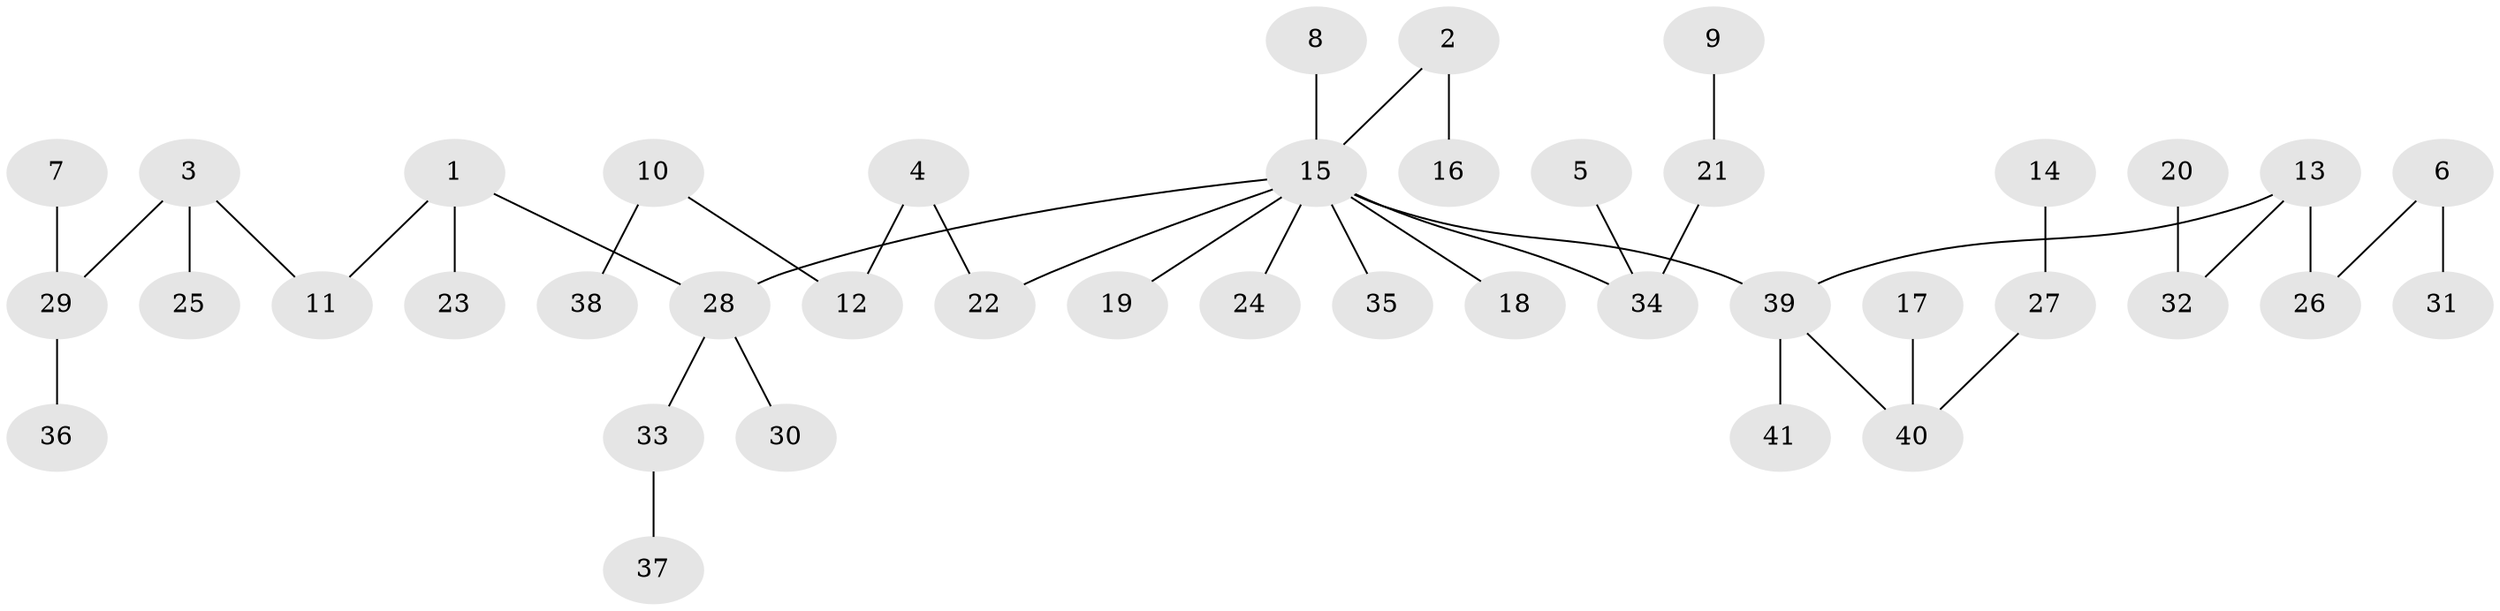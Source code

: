 // original degree distribution, {9: 0.007352941176470588, 6: 0.014705882352941176, 4: 0.058823529411764705, 2: 0.27941176470588236, 3: 0.15441176470588236, 1: 0.4632352941176471, 5: 0.022058823529411766}
// Generated by graph-tools (version 1.1) at 2025/37/03/04/25 23:37:29]
// undirected, 41 vertices, 40 edges
graph export_dot {
  node [color=gray90,style=filled];
  1;
  2;
  3;
  4;
  5;
  6;
  7;
  8;
  9;
  10;
  11;
  12;
  13;
  14;
  15;
  16;
  17;
  18;
  19;
  20;
  21;
  22;
  23;
  24;
  25;
  26;
  27;
  28;
  29;
  30;
  31;
  32;
  33;
  34;
  35;
  36;
  37;
  38;
  39;
  40;
  41;
  1 -- 11 [weight=1.0];
  1 -- 23 [weight=1.0];
  1 -- 28 [weight=1.0];
  2 -- 15 [weight=1.0];
  2 -- 16 [weight=1.0];
  3 -- 11 [weight=1.0];
  3 -- 25 [weight=1.0];
  3 -- 29 [weight=1.0];
  4 -- 12 [weight=1.0];
  4 -- 22 [weight=1.0];
  5 -- 34 [weight=1.0];
  6 -- 26 [weight=1.0];
  6 -- 31 [weight=1.0];
  7 -- 29 [weight=1.0];
  8 -- 15 [weight=1.0];
  9 -- 21 [weight=1.0];
  10 -- 12 [weight=1.0];
  10 -- 38 [weight=1.0];
  13 -- 26 [weight=1.0];
  13 -- 32 [weight=1.0];
  13 -- 39 [weight=1.0];
  14 -- 27 [weight=1.0];
  15 -- 18 [weight=1.0];
  15 -- 19 [weight=1.0];
  15 -- 22 [weight=1.0];
  15 -- 24 [weight=1.0];
  15 -- 28 [weight=1.0];
  15 -- 34 [weight=1.0];
  15 -- 35 [weight=1.0];
  15 -- 39 [weight=1.0];
  17 -- 40 [weight=1.0];
  20 -- 32 [weight=1.0];
  21 -- 34 [weight=1.0];
  27 -- 40 [weight=1.0];
  28 -- 30 [weight=1.0];
  28 -- 33 [weight=1.0];
  29 -- 36 [weight=1.0];
  33 -- 37 [weight=1.0];
  39 -- 40 [weight=1.0];
  39 -- 41 [weight=1.0];
}

